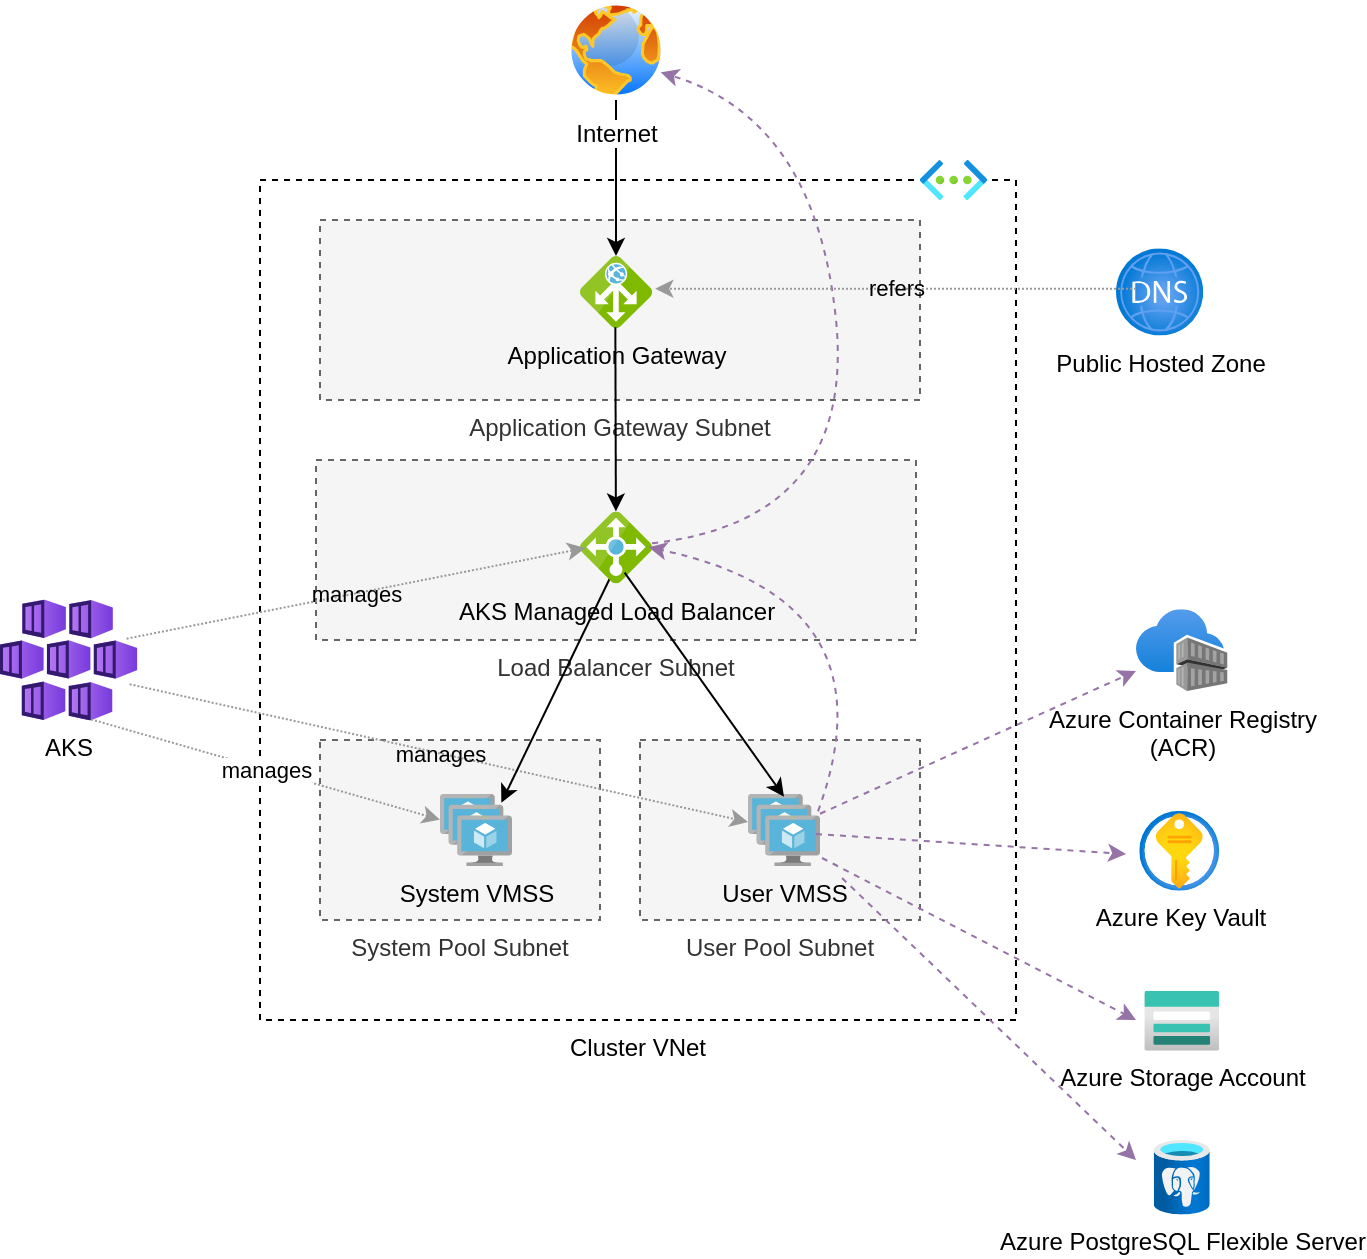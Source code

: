 <mxfile version="20.8.16" type="device" pages="2"><diagram id="WdPmrTOGjnG7NGu4lDNp" name="Seite-1"><mxGraphModel dx="1793" dy="710" grid="1" gridSize="10" guides="1" tooltips="1" connect="1" arrows="1" fold="1" page="1" pageScale="1" pageWidth="827" pageHeight="1169" math="0" shadow="0"><root><mxCell id="0"/><mxCell id="1" parent="0"/><mxCell id="ey0klYBKqDU_86_Txk-5-2" value="Cluster VNet" style="rounded=1;whiteSpace=wrap;html=1;dashed=1;arcSize=0;labelPosition=center;verticalLabelPosition=bottom;align=center;verticalAlign=top;" parent="1" vertex="1"><mxGeometry x="172" y="220" width="378" height="420" as="geometry"/></mxCell><mxCell id="ey0klYBKqDU_86_Txk-5-1" value="" style="aspect=fixed;html=1;points=[];align=center;image;fontSize=12;image=img/lib/azure2/networking/Virtual_Networks.svg;imageBackground=#ffffff;" parent="1" vertex="1"><mxGeometry x="502" y="210" width="33.5" height="20" as="geometry"/></mxCell><mxCell id="ey0klYBKqDU_86_Txk-5-3" value="Application Gateway Subnet" style="rounded=0;whiteSpace=wrap;html=1;dashed=1;verticalAlign=top;labelPosition=center;verticalLabelPosition=bottom;align=center;fillColor=#f5f5f5;strokeColor=#666666;fontColor=#333333;" parent="1" vertex="1"><mxGeometry x="202" y="240" width="300" height="90" as="geometry"/></mxCell><mxCell id="ey0klYBKqDU_86_Txk-5-4" value="Application Gateway" style="aspect=fixed;html=1;points=[];align=center;image;fontSize=12;image=img/lib/mscae/Application_Gateway.svg;dashed=1;labelBackgroundColor=none;" parent="1" vertex="1"><mxGeometry x="332" y="258" width="36" height="36" as="geometry"/></mxCell><mxCell id="ey0klYBKqDU_86_Txk-5-5" value="AKS" style="aspect=fixed;html=1;points=[];align=center;image;fontSize=12;image=img/lib/azure2/containers/Kubernetes_Services.svg;dashed=1;" parent="1" vertex="1"><mxGeometry x="42" y="429.7" width="68.67" height="60.59" as="geometry"/></mxCell><mxCell id="ey0klYBKqDU_86_Txk-5-7" value="System Pool Subnet" style="rounded=0;whiteSpace=wrap;html=1;dashed=1;verticalAlign=top;labelPosition=center;verticalLabelPosition=bottom;align=center;fillColor=#f5f5f5;strokeColor=#666666;fontColor=#333333;" parent="1" vertex="1"><mxGeometry x="202" y="500" width="140" height="90" as="geometry"/></mxCell><mxCell id="ey0klYBKqDU_86_Txk-5-8" value="User Pool Subnet" style="rounded=0;whiteSpace=wrap;html=1;dashed=1;verticalAlign=top;labelPosition=center;verticalLabelPosition=bottom;align=center;fillColor=#f5f5f5;strokeColor=#666666;fontColor=#333333;" parent="1" vertex="1"><mxGeometry x="362" y="500" width="140" height="90" as="geometry"/></mxCell><mxCell id="ey0klYBKqDU_86_Txk-5-9" value="System VMSS" style="aspect=fixed;html=1;points=[];align=center;image;fontSize=12;image=img/lib/mscae/VM_Scale_Set.svg;dashed=1;labelBackgroundColor=none;" parent="1" vertex="1"><mxGeometry x="262" y="527" width="36" height="36" as="geometry"/></mxCell><mxCell id="ey0klYBKqDU_86_Txk-5-10" value="User VMSS" style="aspect=fixed;html=1;points=[];align=center;image;fontSize=12;image=img/lib/mscae/VM_Scale_Set.svg;dashed=1;labelBackgroundColor=none;" parent="1" vertex="1"><mxGeometry x="416" y="527" width="36" height="36" as="geometry"/></mxCell><mxCell id="ey0klYBKqDU_86_Txk-5-11" value="manages" style="endArrow=classic;html=1;exitX=0.94;exitY=0.484;exitDx=0;exitDy=0;exitPerimeter=0;dashed=1;dashPattern=1 1;strokeColor=#999999;startArrow=none;" parent="1" source="ey0klYBKqDU_86_Txk-5-6" edge="1"><mxGeometry width="50" height="50" relative="1" as="geometry"><mxPoint x="352" y="470" as="sourcePoint"/><mxPoint x="333" y="410" as="targetPoint"/></mxGeometry></mxCell><mxCell id="ey0klYBKqDU_86_Txk-5-12" value="manages" style="endArrow=classic;html=1;exitX=0.664;exitY=0.99;exitDx=0;exitDy=0;exitPerimeter=0;dashed=1;dashPattern=1 1;strokeColor=#999999;" parent="1" source="ey0klYBKqDU_86_Txk-5-5" target="ey0klYBKqDU_86_Txk-5-9" edge="1"><mxGeometry width="50" height="50" relative="1" as="geometry"><mxPoint x="106.55" y="420.736" as="sourcePoint"/><mxPoint x="343" y="420" as="targetPoint"/></mxGeometry></mxCell><mxCell id="ey0klYBKqDU_86_Txk-5-13" value="manages" style="endArrow=classic;html=1;exitX=0.944;exitY=0.7;exitDx=0;exitDy=0;exitPerimeter=0;dashed=1;dashPattern=1 1;strokeColor=#999999;labelBackgroundColor=none;" parent="1" source="ey0klYBKqDU_86_Txk-5-5" target="ey0klYBKqDU_86_Txk-5-10" edge="1"><mxGeometry width="50" height="50" relative="1" as="geometry"><mxPoint x="87.597" y="451.394" as="sourcePoint"/><mxPoint x="247" y="532.31" as="targetPoint"/></mxGeometry></mxCell><mxCell id="ey0klYBKqDU_86_Txk-5-16" style="edgeStyle=none;rounded=0;orthogonalLoop=1;jettySize=auto;html=1;exitX=0.5;exitY=1;exitDx=0;exitDy=0;" parent="1" source="H_os5alR8wIPNWUo1NZF-1" target="ey0klYBKqDU_86_Txk-5-4" edge="1"><mxGeometry relative="1" as="geometry"/></mxCell><mxCell id="H_os5alR8wIPNWUo1NZF-4" value="Load Balancer Subnet" style="rounded=0;whiteSpace=wrap;html=1;dashed=1;verticalAlign=top;labelPosition=center;verticalLabelPosition=bottom;align=center;fillColor=#f5f5f5;strokeColor=#666666;fontColor=#333333;" parent="1" vertex="1"><mxGeometry x="200" y="360" width="300" height="90" as="geometry"/></mxCell><mxCell id="ey0klYBKqDU_86_Txk-5-17" style="edgeStyle=none;rounded=0;orthogonalLoop=1;jettySize=auto;html=1;exitX=0.491;exitY=0.991;exitDx=0;exitDy=0;exitPerimeter=0;" parent="1" target="ey0klYBKqDU_86_Txk-5-6" edge="1" source="ey0klYBKqDU_86_Txk-5-4"><mxGeometry relative="1" as="geometry"><mxPoint x="362" y="280" as="sourcePoint"/><mxPoint x="433.316" y="393.988" as="targetPoint"/></mxGeometry></mxCell><mxCell id="ey0klYBKqDU_86_Txk-5-18" style="edgeStyle=none;rounded=0;orthogonalLoop=1;jettySize=auto;html=1;exitX=0.417;exitY=0.925;exitDx=0;exitDy=0;exitPerimeter=0;entryX=0.852;entryY=0.12;entryDx=0;entryDy=0;entryPerimeter=0;" parent="1" source="ey0klYBKqDU_86_Txk-5-6" target="ey0klYBKqDU_86_Txk-5-9" edge="1"><mxGeometry relative="1" as="geometry"><mxPoint x="421.328" y="422.68" as="sourcePoint"/><mxPoint x="368.8" y="403" as="targetPoint"/></mxGeometry></mxCell><mxCell id="H_os5alR8wIPNWUo1NZF-1" value="Internet" style="aspect=fixed;perimeter=ellipsePerimeter;html=1;align=center;shadow=0;dashed=0;spacingTop=3;image;image=img/lib/active_directory/internet_globe.svg;" parent="1" vertex="1"><mxGeometry x="325" y="130" width="50" height="50" as="geometry"/></mxCell><mxCell id="ey0klYBKqDU_86_Txk-5-6" value="AKS Managed Load Balancer" style="aspect=fixed;html=1;points=[];align=center;image;fontSize=12;image=img/lib/mscae/Load_Balancer_feature.svg;dashed=1;labelBackgroundColor=none;" parent="1" vertex="1"><mxGeometry x="332" y="385.7" width="36" height="36" as="geometry"/></mxCell><mxCell id="H_os5alR8wIPNWUo1NZF-5" value="manages" style="endArrow=classic;html=1;exitX=0.922;exitY=0.324;exitDx=0;exitDy=0;exitPerimeter=0;dashed=1;dashPattern=1 1;strokeColor=#999999;labelBackgroundColor=none;entryX=0.074;entryY=0.508;entryDx=0;entryDy=0;entryPerimeter=0;" parent="1" source="ey0klYBKqDU_86_Txk-5-5" target="ey0klYBKqDU_86_Txk-5-6" edge="1"><mxGeometry width="50" height="50" relative="1" as="geometry"><mxPoint x="116.824" y="482.113" as="sourcePoint"/><mxPoint x="426" y="544.375" as="targetPoint"/></mxGeometry></mxCell><mxCell id="H_os5alR8wIPNWUo1NZF-8" style="edgeStyle=none;rounded=0;orthogonalLoop=1;jettySize=auto;html=1;entryX=0.5;entryY=0.037;entryDx=0;entryDy=0;entryPerimeter=0;exitX=0.62;exitY=0.851;exitDx=0;exitDy=0;exitPerimeter=0;" parent="1" target="ey0klYBKqDU_86_Txk-5-10" edge="1" source="ey0klYBKqDU_86_Txk-5-6"><mxGeometry relative="1" as="geometry"><mxPoint x="432" y="430" as="sourcePoint"/><mxPoint x="284.672" y="541.32" as="targetPoint"/></mxGeometry></mxCell><mxCell id="Tx5Qe2CGMKUwSrCypzLM-1" value="Azure Container Registry&lt;br&gt;(ACR)" style="aspect=fixed;html=1;points=[];align=center;image;fontSize=12;image=img/lib/azure2/containers/Container_Registries.svg;" vertex="1" parent="1"><mxGeometry x="610" y="434.63" width="45.74" height="41.03" as="geometry"/></mxCell><mxCell id="Tx5Qe2CGMKUwSrCypzLM-2" value="Azure Key Vault" style="aspect=fixed;html=1;points=[];align=center;image;fontSize=12;image=img/lib/azure2/security/Key_Vaults.svg;" vertex="1" parent="1"><mxGeometry x="611.62" y="535.37" width="40" height="40" as="geometry"/></mxCell><mxCell id="Tx5Qe2CGMKUwSrCypzLM-3" value="Azure Storage Account" style="aspect=fixed;html=1;points=[];align=center;image;fontSize=12;image=img/lib/azure2/storage/Storage_Accounts.svg;" vertex="1" parent="1"><mxGeometry x="614.12" y="625.37" width="37.5" height="30" as="geometry"/></mxCell><mxCell id="Tx5Qe2CGMKUwSrCypzLM-5" style="edgeStyle=none;rounded=0;orthogonalLoop=1;jettySize=auto;html=1;fillColor=#e1d5e7;strokeColor=#9673a6;dashed=1;" edge="1" parent="1" source="ey0klYBKqDU_86_Txk-5-10" target="Tx5Qe2CGMKUwSrCypzLM-1"><mxGeometry relative="1" as="geometry"><mxPoint x="364.32" y="426.336" as="sourcePoint"/><mxPoint x="670" y="360" as="targetPoint"/><Array as="points"/></mxGeometry></mxCell><mxCell id="Tx5Qe2CGMKUwSrCypzLM-6" style="edgeStyle=none;rounded=0;orthogonalLoop=1;jettySize=auto;html=1;fillColor=#e1d5e7;strokeColor=#9673a6;dashed=1;entryX=-0.165;entryY=0.541;entryDx=0;entryDy=0;entryPerimeter=0;" edge="1" parent="1" target="Tx5Qe2CGMKUwSrCypzLM-2"><mxGeometry relative="1" as="geometry"><mxPoint x="450" y="547" as="sourcePoint"/><mxPoint x="620" y="475.478" as="targetPoint"/><Array as="points"/></mxGeometry></mxCell><mxCell id="Tx5Qe2CGMKUwSrCypzLM-7" style="edgeStyle=none;rounded=0;orthogonalLoop=1;jettySize=auto;html=1;fillColor=#e1d5e7;strokeColor=#9673a6;dashed=1;exitX=1.028;exitY=0.889;exitDx=0;exitDy=0;exitPerimeter=0;" edge="1" parent="1" source="ey0klYBKqDU_86_Txk-5-10"><mxGeometry relative="1" as="geometry"><mxPoint x="460" y="557" as="sourcePoint"/><mxPoint x="610" y="640" as="targetPoint"/><Array as="points"/></mxGeometry></mxCell><mxCell id="Tx5Qe2CGMKUwSrCypzLM-8" value="Azure PostgreSQL Flexible Server" style="aspect=fixed;html=1;points=[];align=center;image;fontSize=12;image=img/lib/azure2/databases/Azure_Database_PostgreSQL_Server.svg;" vertex="1" parent="1"><mxGeometry x="618.87" y="700" width="28" height="37.33" as="geometry"/></mxCell><mxCell id="Tx5Qe2CGMKUwSrCypzLM-9" style="edgeStyle=none;rounded=0;orthogonalLoop=1;jettySize=auto;html=1;fillColor=#e1d5e7;strokeColor=#9673a6;dashed=1;exitX=1.028;exitY=0.889;exitDx=0;exitDy=0;exitPerimeter=0;" edge="1" parent="1"><mxGeometry relative="1" as="geometry"><mxPoint x="463.008" y="569.004" as="sourcePoint"/><mxPoint x="610" y="710" as="targetPoint"/><Array as="points"/></mxGeometry></mxCell><mxCell id="Tx5Qe2CGMKUwSrCypzLM-10" style="edgeStyle=none;orthogonalLoop=1;jettySize=auto;html=1;fillColor=#e1d5e7;strokeColor=#9673a6;dashed=1;entryX=0.954;entryY=0.499;entryDx=0;entryDy=0;entryPerimeter=0;exitX=0.972;exitY=0.241;exitDx=0;exitDy=0;exitPerimeter=0;curved=1;" edge="1" parent="1" source="ey0klYBKqDU_86_Txk-5-10" target="ey0klYBKqDU_86_Txk-5-6"><mxGeometry relative="1" as="geometry"><mxPoint x="473.008" y="579.004" as="sourcePoint"/><mxPoint x="630" y="660" as="targetPoint"/><Array as="points"><mxPoint x="490" y="430"/></Array></mxGeometry></mxCell><mxCell id="Tx5Qe2CGMKUwSrCypzLM-11" style="edgeStyle=none;orthogonalLoop=1;jettySize=auto;html=1;fillColor=#e1d5e7;strokeColor=#9673a6;dashed=1;entryX=1;entryY=0.75;entryDx=0;entryDy=0;curved=1;" edge="1" parent="1" source="ey0klYBKqDU_86_Txk-5-6" target="H_os5alR8wIPNWUo1NZF-1"><mxGeometry relative="1" as="geometry"><mxPoint x="460.992" y="545.676" as="sourcePoint"/><mxPoint x="376.344" y="413.664" as="targetPoint"/><Array as="points"><mxPoint x="470" y="390"/><mxPoint x="450" y="190"/></Array></mxGeometry></mxCell><mxCell id="Tx5Qe2CGMKUwSrCypzLM-12" value="Public Hosted Zone" style="aspect=fixed;html=1;points=[];align=center;image;fontSize=12;image=img/lib/azure2/networking/DNS_Zones.svg;" vertex="1" parent="1"><mxGeometry x="600" y="254.19" width="43.62" height="43.62" as="geometry"/></mxCell><mxCell id="Tx5Qe2CGMKUwSrCypzLM-13" value="refers" style="endArrow=classic;html=1;exitX=0.229;exitY=0.462;exitDx=0;exitDy=0;exitPerimeter=0;dashed=1;dashPattern=1 1;strokeColor=#999999;labelBackgroundColor=none;entryX=1.046;entryY=0.454;entryDx=0;entryDy=0;entryPerimeter=0;" edge="1" parent="1" source="Tx5Qe2CGMKUwSrCypzLM-12" target="ey0klYBKqDU_86_Txk-5-4"><mxGeometry width="50" height="50" relative="1" as="geometry"><mxPoint x="115.314" y="459.331" as="sourcePoint"/><mxPoint x="344.664" y="413.988" as="targetPoint"/></mxGeometry></mxCell></root></mxGraphModel></diagram><diagram name="Seite 2" id="B81RASxTzxM4MK_DnFTO"><mxGraphModel dx="1793" dy="710" grid="1" gridSize="10" guides="1" tooltips="1" connect="1" arrows="1" fold="1" page="1" pageScale="1" pageWidth="827" pageHeight="1169" math="0" shadow="0"><root><mxCell id="cEqJK3sfFx8OX2TM3Gh_-0"/><mxCell id="cEqJK3sfFx8OX2TM3Gh_-1" parent="cEqJK3sfFx8OX2TM3Gh_-0"/><mxCell id="cEqJK3sfFx8OX2TM3Gh_-2" value="Cluster VNet" style="rounded=1;whiteSpace=wrap;html=1;dashed=1;arcSize=0;labelPosition=center;verticalLabelPosition=bottom;align=center;verticalAlign=top;" vertex="1" parent="cEqJK3sfFx8OX2TM3Gh_-1"><mxGeometry x="170" y="130" width="470" height="420" as="geometry"/></mxCell><mxCell id="cEqJK3sfFx8OX2TM3Gh_-3" value="" style="aspect=fixed;html=1;points=[];align=center;image;fontSize=12;image=img/lib/azure2/networking/Virtual_Networks.svg;imageBackground=#ffffff;" vertex="1" parent="cEqJK3sfFx8OX2TM3Gh_-1"><mxGeometry x="584" y="120" width="33.5" height="20" as="geometry"/></mxCell><mxCell id="cEqJK3sfFx8OX2TM3Gh_-4" value="Application Gateway Subnet" style="rounded=0;whiteSpace=wrap;html=1;dashed=1;verticalAlign=top;labelPosition=center;verticalLabelPosition=bottom;align=center;fillColor=#f5f5f5;strokeColor=#666666;fontColor=#333333;" vertex="1" parent="cEqJK3sfFx8OX2TM3Gh_-1"><mxGeometry x="200" y="150" width="300" height="90" as="geometry"/></mxCell><mxCell id="cEqJK3sfFx8OX2TM3Gh_-5" value="Application Gateway" style="aspect=fixed;html=1;points=[];align=center;image;fontSize=12;image=img/lib/mscae/Application_Gateway.svg;dashed=1;labelBackgroundColor=none;" vertex="1" parent="cEqJK3sfFx8OX2TM3Gh_-1"><mxGeometry x="330" y="160" width="36" height="36" as="geometry"/></mxCell><mxCell id="cEqJK3sfFx8OX2TM3Gh_-6" value="AKS" style="aspect=fixed;html=1;points=[];align=center;image;fontSize=12;image=img/lib/azure2/containers/Kubernetes_Services.svg;dashed=1;" vertex="1" parent="cEqJK3sfFx8OX2TM3Gh_-1"><mxGeometry x="40" y="339.7" width="68.67" height="60.59" as="geometry"/></mxCell><mxCell id="cEqJK3sfFx8OX2TM3Gh_-7" value="System Pool Subnet" style="rounded=0;whiteSpace=wrap;html=1;dashed=1;verticalAlign=top;labelPosition=center;verticalLabelPosition=bottom;align=center;fillColor=#f5f5f5;strokeColor=#666666;fontColor=#333333;" vertex="1" parent="cEqJK3sfFx8OX2TM3Gh_-1"><mxGeometry x="200" y="410" width="140" height="90" as="geometry"/></mxCell><mxCell id="cEqJK3sfFx8OX2TM3Gh_-8" value="User Pool Subnet" style="rounded=0;whiteSpace=wrap;html=1;dashed=1;verticalAlign=top;labelPosition=center;verticalLabelPosition=bottom;align=center;fillColor=#f5f5f5;strokeColor=#666666;fontColor=#333333;" vertex="1" parent="cEqJK3sfFx8OX2TM3Gh_-1"><mxGeometry x="360" y="410" width="140" height="90" as="geometry"/></mxCell><mxCell id="cEqJK3sfFx8OX2TM3Gh_-9" value="System VMSS" style="aspect=fixed;html=1;points=[];align=center;image;fontSize=12;image=img/lib/mscae/VM_Scale_Set.svg;dashed=1;labelBackgroundColor=none;" vertex="1" parent="cEqJK3sfFx8OX2TM3Gh_-1"><mxGeometry x="260" y="437" width="36" height="36" as="geometry"/></mxCell><mxCell id="cEqJK3sfFx8OX2TM3Gh_-10" value="User VMSS" style="aspect=fixed;html=1;points=[];align=center;image;fontSize=12;image=img/lib/mscae/VM_Scale_Set.svg;dashed=1;labelBackgroundColor=none;" vertex="1" parent="cEqJK3sfFx8OX2TM3Gh_-1"><mxGeometry x="414" y="437" width="36" height="36" as="geometry"/></mxCell><mxCell id="cEqJK3sfFx8OX2TM3Gh_-11" value="manages" style="endArrow=classic;html=1;exitX=0.94;exitY=0.484;exitDx=0;exitDy=0;exitPerimeter=0;dashed=1;dashPattern=1 1;strokeColor=#999999;startArrow=none;" edge="1" parent="cEqJK3sfFx8OX2TM3Gh_-1" source="cEqJK3sfFx8OX2TM3Gh_-19"><mxGeometry width="50" height="50" relative="1" as="geometry"><mxPoint x="350" y="380" as="sourcePoint"/><mxPoint x="331" y="320" as="targetPoint"/></mxGeometry></mxCell><mxCell id="cEqJK3sfFx8OX2TM3Gh_-12" value="manages" style="endArrow=classic;html=1;exitX=0.664;exitY=0.99;exitDx=0;exitDy=0;exitPerimeter=0;dashed=1;dashPattern=1 1;strokeColor=#999999;" edge="1" parent="cEqJK3sfFx8OX2TM3Gh_-1" source="cEqJK3sfFx8OX2TM3Gh_-6" target="cEqJK3sfFx8OX2TM3Gh_-9"><mxGeometry width="50" height="50" relative="1" as="geometry"><mxPoint x="104.55" y="330.736" as="sourcePoint"/><mxPoint x="341" y="330" as="targetPoint"/></mxGeometry></mxCell><mxCell id="cEqJK3sfFx8OX2TM3Gh_-13" value="manages" style="endArrow=classic;html=1;exitX=0.944;exitY=0.7;exitDx=0;exitDy=0;exitPerimeter=0;dashed=1;dashPattern=1 1;strokeColor=#999999;labelBackgroundColor=none;" edge="1" parent="cEqJK3sfFx8OX2TM3Gh_-1" source="cEqJK3sfFx8OX2TM3Gh_-6" target="cEqJK3sfFx8OX2TM3Gh_-10"><mxGeometry width="50" height="50" relative="1" as="geometry"><mxPoint x="85.597" y="361.394" as="sourcePoint"/><mxPoint x="245" y="442.31" as="targetPoint"/></mxGeometry></mxCell><mxCell id="cEqJK3sfFx8OX2TM3Gh_-14" style="edgeStyle=none;rounded=0;orthogonalLoop=1;jettySize=auto;html=1;exitX=0.5;exitY=1;exitDx=0;exitDy=0;" edge="1" parent="cEqJK3sfFx8OX2TM3Gh_-1" source="cEqJK3sfFx8OX2TM3Gh_-18" target="cEqJK3sfFx8OX2TM3Gh_-5"><mxGeometry relative="1" as="geometry"/></mxCell><mxCell id="cEqJK3sfFx8OX2TM3Gh_-15" value="Application Gateway Subnet" style="rounded=0;whiteSpace=wrap;html=1;dashed=1;verticalAlign=top;labelPosition=center;verticalLabelPosition=bottom;align=center;fillColor=#f5f5f5;strokeColor=#666666;fontColor=#333333;" vertex="1" parent="cEqJK3sfFx8OX2TM3Gh_-1"><mxGeometry x="200" y="276.7" width="300" height="90" as="geometry"/></mxCell><mxCell id="cEqJK3sfFx8OX2TM3Gh_-16" style="edgeStyle=none;rounded=0;orthogonalLoop=1;jettySize=auto;html=1;entryX=0.481;entryY=0.008;entryDx=0;entryDy=0;entryPerimeter=0;" edge="1" parent="cEqJK3sfFx8OX2TM3Gh_-1" target="cEqJK3sfFx8OX2TM3Gh_-21"><mxGeometry relative="1" as="geometry"><mxPoint x="360" y="190" as="sourcePoint"/><mxPoint x="340" y="195" as="targetPoint"/></mxGeometry></mxCell><mxCell id="cEqJK3sfFx8OX2TM3Gh_-17" style="edgeStyle=none;rounded=0;orthogonalLoop=1;jettySize=auto;html=1;exitX=0.148;exitY=0.805;exitDx=0;exitDy=0;exitPerimeter=0;entryX=0.852;entryY=0.12;entryDx=0;entryDy=0;entryPerimeter=0;" edge="1" parent="cEqJK3sfFx8OX2TM3Gh_-1" source="cEqJK3sfFx8OX2TM3Gh_-21" target="cEqJK3sfFx8OX2TM3Gh_-9"><mxGeometry relative="1" as="geometry"><mxPoint x="365.381" y="220" as="sourcePoint"/><mxPoint x="366.8" y="313" as="targetPoint"/></mxGeometry></mxCell><mxCell id="cEqJK3sfFx8OX2TM3Gh_-18" value="Internet" style="aspect=fixed;perimeter=ellipsePerimeter;html=1;align=center;shadow=0;dashed=0;spacingTop=3;image;image=img/lib/active_directory/internet_globe.svg;" vertex="1" parent="cEqJK3sfFx8OX2TM3Gh_-1"><mxGeometry x="323" y="40" width="50" height="50" as="geometry"/></mxCell><mxCell id="cEqJK3sfFx8OX2TM3Gh_-19" value="AKS Managed Load Balancer" style="aspect=fixed;html=1;points=[];align=center;image;fontSize=12;image=img/lib/mscae/Load_Balancer_feature.svg;dashed=1;labelBackgroundColor=none;" vertex="1" parent="cEqJK3sfFx8OX2TM3Gh_-1"><mxGeometry x="270" y="297.7" width="36" height="36" as="geometry"/></mxCell><mxCell id="cEqJK3sfFx8OX2TM3Gh_-20" value="manages" style="endArrow=classic;html=1;exitX=0.922;exitY=0.324;exitDx=0;exitDy=0;exitPerimeter=0;dashed=1;dashPattern=1 1;strokeColor=#999999;labelBackgroundColor=none;entryX=0.074;entryY=0.508;entryDx=0;entryDy=0;entryPerimeter=0;" edge="1" parent="cEqJK3sfFx8OX2TM3Gh_-1" source="cEqJK3sfFx8OX2TM3Gh_-6" target="cEqJK3sfFx8OX2TM3Gh_-19"><mxGeometry width="50" height="50" relative="1" as="geometry"><mxPoint x="114.824" y="392.113" as="sourcePoint"/><mxPoint x="424" y="454.375" as="targetPoint"/></mxGeometry></mxCell><mxCell id="cEqJK3sfFx8OX2TM3Gh_-21" value="Internal Load Balancer" style="aspect=fixed;html=1;points=[];align=center;image;fontSize=12;image=img/lib/mscae/Load_Balancer_feature.svg;dashed=1;labelBackgroundColor=none;" vertex="1" parent="cEqJK3sfFx8OX2TM3Gh_-1"><mxGeometry x="414" y="297.7" width="36" height="36" as="geometry"/></mxCell><mxCell id="cEqJK3sfFx8OX2TM3Gh_-22" style="edgeStyle=none;rounded=0;orthogonalLoop=1;jettySize=auto;html=1;entryX=0.5;entryY=0.037;entryDx=0;entryDy=0;entryPerimeter=0;" edge="1" parent="cEqJK3sfFx8OX2TM3Gh_-1" target="cEqJK3sfFx8OX2TM3Gh_-10"><mxGeometry relative="1" as="geometry"><mxPoint x="430" y="340" as="sourcePoint"/><mxPoint x="282.672" y="451.32" as="targetPoint"/></mxGeometry></mxCell><mxCell id="cEqJK3sfFx8OX2TM3Gh_-23" value="Private&lt;br&gt;Endpoint&amp;nbsp;&lt;br&gt;Subnet" style="rounded=0;whiteSpace=wrap;html=1;dashed=1;verticalAlign=top;labelPosition=center;verticalLabelPosition=bottom;align=center;fillColor=#f5f5f5;strokeColor=#666666;fontColor=#333333;" vertex="1" parent="cEqJK3sfFx8OX2TM3Gh_-1"><mxGeometry x="520" y="410" width="100" height="90" as="geometry"/></mxCell><mxCell id="cEqJK3sfFx8OX2TM3Gh_-24" value="Private&amp;nbsp;&lt;br&gt;Endpoints" style="aspect=fixed;html=1;points=[];align=center;image;fontSize=12;image=img/lib/azure2/networking/Private_Endpoint.svg;labelBackgroundColor=none;" vertex="1" parent="cEqJK3sfFx8OX2TM3Gh_-1"><mxGeometry x="548" y="422" width="36" height="33" as="geometry"/></mxCell><mxCell id="Lt_VmNt_VjbpKFT-NZd0-0" value="Azure Container Registry&lt;br&gt;(ACR)" style="aspect=fixed;html=1;points=[];align=center;image;fontSize=12;image=img/lib/azure2/containers/Container_Registries.svg;" vertex="1" parent="cEqJK3sfFx8OX2TM3Gh_-1"><mxGeometry x="700" y="309.15" width="45.74" height="41.03" as="geometry"/></mxCell><mxCell id="Lt_VmNt_VjbpKFT-NZd0-1" value="Azure Key Vault" style="aspect=fixed;html=1;points=[];align=center;image;fontSize=12;image=img/lib/azure2/security/Key_Vaults.svg;" vertex="1" parent="cEqJK3sfFx8OX2TM3Gh_-1"><mxGeometry x="701.62" y="409.89" width="40" height="40" as="geometry"/></mxCell><mxCell id="Lt_VmNt_VjbpKFT-NZd0-2" value="Azure Storage Account" style="aspect=fixed;html=1;points=[];align=center;image;fontSize=12;image=img/lib/azure2/storage/Storage_Accounts.svg;" vertex="1" parent="cEqJK3sfFx8OX2TM3Gh_-1"><mxGeometry x="704.12" y="499.89" width="37.5" height="30" as="geometry"/></mxCell><mxCell id="Lt_VmNt_VjbpKFT-NZd0-3" value="Azure PostgreSQL Flexible Server" style="aspect=fixed;html=1;points=[];align=center;image;fontSize=12;image=img/lib/azure2/databases/Azure_Database_PostgreSQL_Server.svg;" vertex="1" parent="cEqJK3sfFx8OX2TM3Gh_-1"><mxGeometry x="708.87" y="574.52" width="28" height="37.33" as="geometry"/></mxCell><mxCell id="SsaL7mLsO8Ebvp2tZFmf-0" value="Public Hosted Zone" style="aspect=fixed;html=1;points=[];align=center;image;fontSize=12;image=img/lib/azure2/networking/DNS_Zones.svg;" vertex="1" parent="cEqJK3sfFx8OX2TM3Gh_-1"><mxGeometry x="699.81" y="156.19" width="43.62" height="43.62" as="geometry"/></mxCell><mxCell id="SsaL7mLsO8Ebvp2tZFmf-1" value="Private Hosted Zones" style="aspect=fixed;html=1;points=[];align=center;image;fontSize=12;image=img/lib/azure2/networking/DNS_Zones.svg;" vertex="1" parent="cEqJK3sfFx8OX2TM3Gh_-1"><mxGeometry x="699.81" y="230" width="43.62" height="43.62" as="geometry"/></mxCell><mxCell id="SsaL7mLsO8Ebvp2tZFmf-2" value="linked" style="endArrow=classic;html=1;exitX=0.058;exitY=0.466;exitDx=0;exitDy=0;exitPerimeter=0;dashed=1;dashPattern=1 1;strokeColor=#999999;labelBackgroundColor=none;" edge="1" parent="cEqJK3sfFx8OX2TM3Gh_-1" source="SsaL7mLsO8Ebvp2tZFmf-1"><mxGeometry width="50" height="50" relative="1" as="geometry"><mxPoint x="113.314" y="369.331" as="sourcePoint"/><mxPoint x="640" y="250" as="targetPoint"/></mxGeometry></mxCell><mxCell id="daBHtX4i_IXm-cO9-mkI-0" value="refers" style="endArrow=classic;html=1;exitX=-0.095;exitY=0.462;exitDx=0;exitDy=0;exitPerimeter=0;dashed=1;dashPattern=1 1;strokeColor=#999999;labelBackgroundColor=none;entryX=0.917;entryY=0.472;entryDx=0;entryDy=0;entryPerimeter=0;" edge="1" parent="cEqJK3sfFx8OX2TM3Gh_-1" source="SsaL7mLsO8Ebvp2tZFmf-0" target="cEqJK3sfFx8OX2TM3Gh_-5"><mxGeometry width="50" height="50" relative="1" as="geometry"><mxPoint x="609.989" y="274.342" as="sourcePoint"/><mxPoint x="369.656" y="274.344" as="targetPoint"/></mxGeometry></mxCell><mxCell id="daBHtX4i_IXm-cO9-mkI-1" value="refers" style="endArrow=classic;html=1;exitX=-0.049;exitY=0.512;exitDx=0;exitDy=0;exitPerimeter=0;dashed=1;dashPattern=1 1;strokeColor=#999999;labelBackgroundColor=none;" edge="1" parent="cEqJK3sfFx8OX2TM3Gh_-1" source="SsaL7mLsO8Ebvp2tZFmf-1" target="cEqJK3sfFx8OX2TM3Gh_-24"><mxGeometry width="50" height="50" relative="1" as="geometry"><mxPoint x="705.666" y="186.342" as="sourcePoint"/><mxPoint x="373.012" y="186.992" as="targetPoint"/></mxGeometry></mxCell><mxCell id="7Prk-iRc4P1YixKlBHYU-0" style="edgeStyle=none;rounded=0;orthogonalLoop=1;jettySize=auto;html=1;fillColor=#d5e8d4;strokeColor=#82b366;dashed=1;entryX=0.12;entryY=0.677;entryDx=0;entryDy=0;entryPerimeter=0;" edge="1" parent="cEqJK3sfFx8OX2TM3Gh_-1" target="cEqJK3sfFx8OX2TM3Gh_-24"><mxGeometry relative="1" as="geometry"><mxPoint x="450" y="460" as="sourcePoint"/><mxPoint x="610" y="465.478" as="targetPoint"/><Array as="points"/></mxGeometry></mxCell><mxCell id="7Prk-iRc4P1YixKlBHYU-1" style="edgeStyle=none;rounded=0;orthogonalLoop=1;jettySize=auto;html=1;fillColor=#d5e8d4;strokeColor=#82b366;dashed=1;entryX=-0.08;entryY=0.549;entryDx=0;entryDy=0;entryPerimeter=0;exitX=0.861;exitY=0.354;exitDx=0;exitDy=0;exitPerimeter=0;" edge="1" parent="cEqJK3sfFx8OX2TM3Gh_-1" source="cEqJK3sfFx8OX2TM3Gh_-24" target="Lt_VmNt_VjbpKFT-NZd0-0"><mxGeometry relative="1" as="geometry"><mxPoint x="462" y="546.867" as="sourcePoint"/><mxPoint x="620" y="475.478" as="targetPoint"/><Array as="points"/></mxGeometry></mxCell><mxCell id="7Prk-iRc4P1YixKlBHYU-2" style="edgeStyle=none;rounded=0;orthogonalLoop=1;jettySize=auto;html=1;fillColor=#d5e8d4;strokeColor=#82b366;dashed=1;entryX=0.035;entryY=0.628;entryDx=0;entryDy=0;entryPerimeter=0;" edge="1" parent="cEqJK3sfFx8OX2TM3Gh_-1" target="Lt_VmNt_VjbpKFT-NZd0-1"><mxGeometry relative="1" as="geometry"><mxPoint x="580" y="444" as="sourcePoint"/><mxPoint x="706.341" y="341.675" as="targetPoint"/><Array as="points"/></mxGeometry></mxCell><mxCell id="7Prk-iRc4P1YixKlBHYU-3" style="edgeStyle=none;rounded=0;orthogonalLoop=1;jettySize=auto;html=1;fillColor=#d5e8d4;strokeColor=#82b366;dashed=1;entryX=-0.083;entryY=0.57;entryDx=0;entryDy=0;entryPerimeter=0;exitX=0.898;exitY=1;exitDx=0;exitDy=0;exitPerimeter=0;" edge="1" parent="cEqJK3sfFx8OX2TM3Gh_-1" source="cEqJK3sfFx8OX2TM3Gh_-24" target="Lt_VmNt_VjbpKFT-NZd0-2"><mxGeometry relative="1" as="geometry"><mxPoint x="598.996" y="453.682" as="sourcePoint"/><mxPoint x="716.341" y="351.675" as="targetPoint"/><Array as="points"/></mxGeometry></mxCell><mxCell id="7Prk-iRc4P1YixKlBHYU-4" style="edgeStyle=none;rounded=0;orthogonalLoop=1;jettySize=auto;html=1;fillColor=#d5e8d4;strokeColor=#82b366;dashed=1;entryX=-0.067;entryY=0.584;entryDx=0;entryDy=0;entryPerimeter=0;exitX=0.602;exitY=1.242;exitDx=0;exitDy=0;exitPerimeter=0;" edge="1" parent="cEqJK3sfFx8OX2TM3Gh_-1" source="cEqJK3sfFx8OX2TM3Gh_-24" target="Lt_VmNt_VjbpKFT-NZd0-3"><mxGeometry relative="1" as="geometry"><mxPoint x="608.996" y="463.682" as="sourcePoint"/><mxPoint x="726.341" y="361.675" as="targetPoint"/><Array as="points"/></mxGeometry></mxCell><mxCell id="7Prk-iRc4P1YixKlBHYU-5" style="edgeStyle=none;orthogonalLoop=1;jettySize=auto;html=1;fillColor=#d5e8d4;strokeColor=#82b366;dashed=1;entryX=0.491;entryY=1.036;entryDx=0;entryDy=0;entryPerimeter=0;exitX=-0.028;exitY=-0.074;exitDx=0;exitDy=0;exitPerimeter=0;curved=1;" edge="1" parent="cEqJK3sfFx8OX2TM3Gh_-1" source="cEqJK3sfFx8OX2TM3Gh_-10" target="cEqJK3sfFx8OX2TM3Gh_-19"><mxGeometry relative="1" as="geometry"><mxPoint x="460" y="470" as="sourcePoint"/><mxPoint x="562.32" y="454.341" as="targetPoint"/><Array as="points"><mxPoint x="270" y="400"/></Array></mxGeometry></mxCell><mxCell id="BrRHOPkzXmnjvOhCtoif-0" style="edgeStyle=none;orthogonalLoop=1;jettySize=auto;html=1;fillColor=#e1d5e7;strokeColor=#9673a6;dashed=1;entryX=1;entryY=0.75;entryDx=0;entryDy=0;curved=1;" edge="1" parent="cEqJK3sfFx8OX2TM3Gh_-1" source="cEqJK3sfFx8OX2TM3Gh_-19"><mxGeometry relative="1" as="geometry"><mxPoint x="363" y="297.705" as="sourcePoint"/><mxPoint x="367.538" y="61.878" as="targetPoint"/><Array as="points"><mxPoint x="465" y="286.06"/><mxPoint x="445" y="86.06"/></Array></mxGeometry></mxCell></root></mxGraphModel></diagram></mxfile>